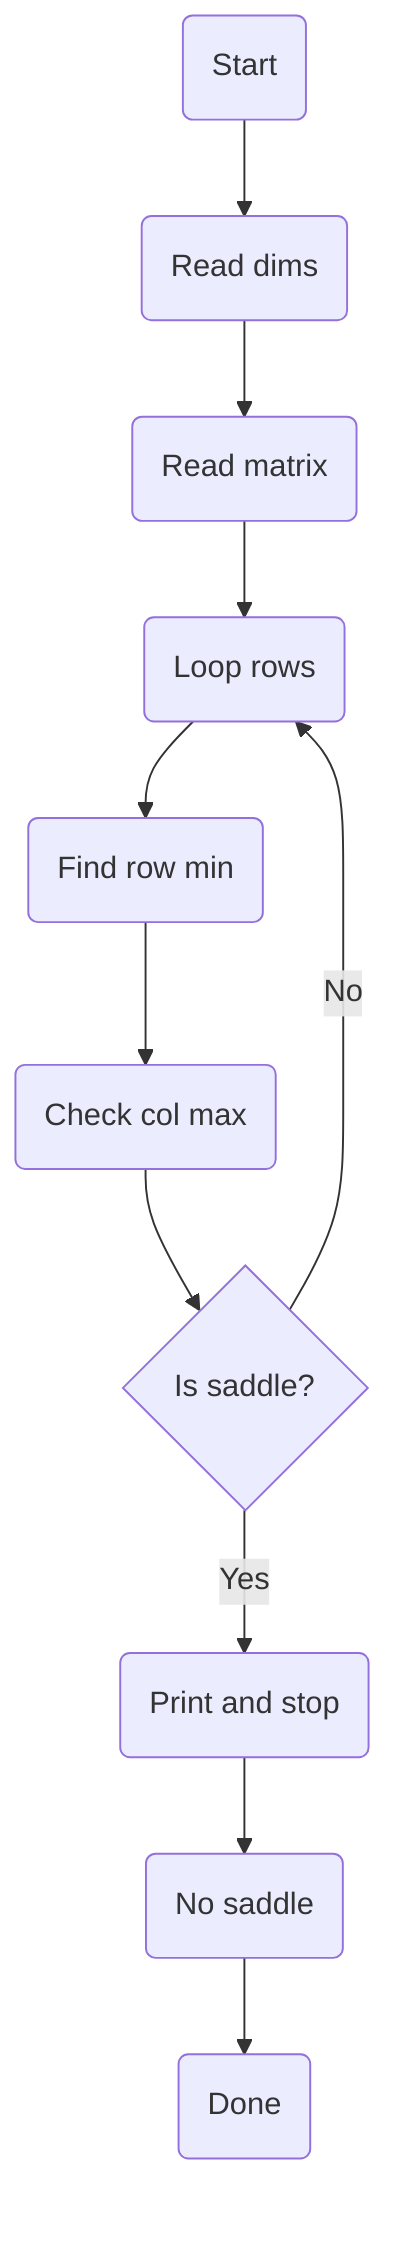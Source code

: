 flowchart TD
  A(Start) --> B(Read dims)
  B --> C(Read matrix)
  C --> D(Loop rows)
  D --> E(Find row min)
  E --> F(Check col max)
  F --> G{Is saddle?}
  G -->|Yes| H(Print and stop)
  G -->|No| D
  H --> I(No saddle)
  I --> J(Done)